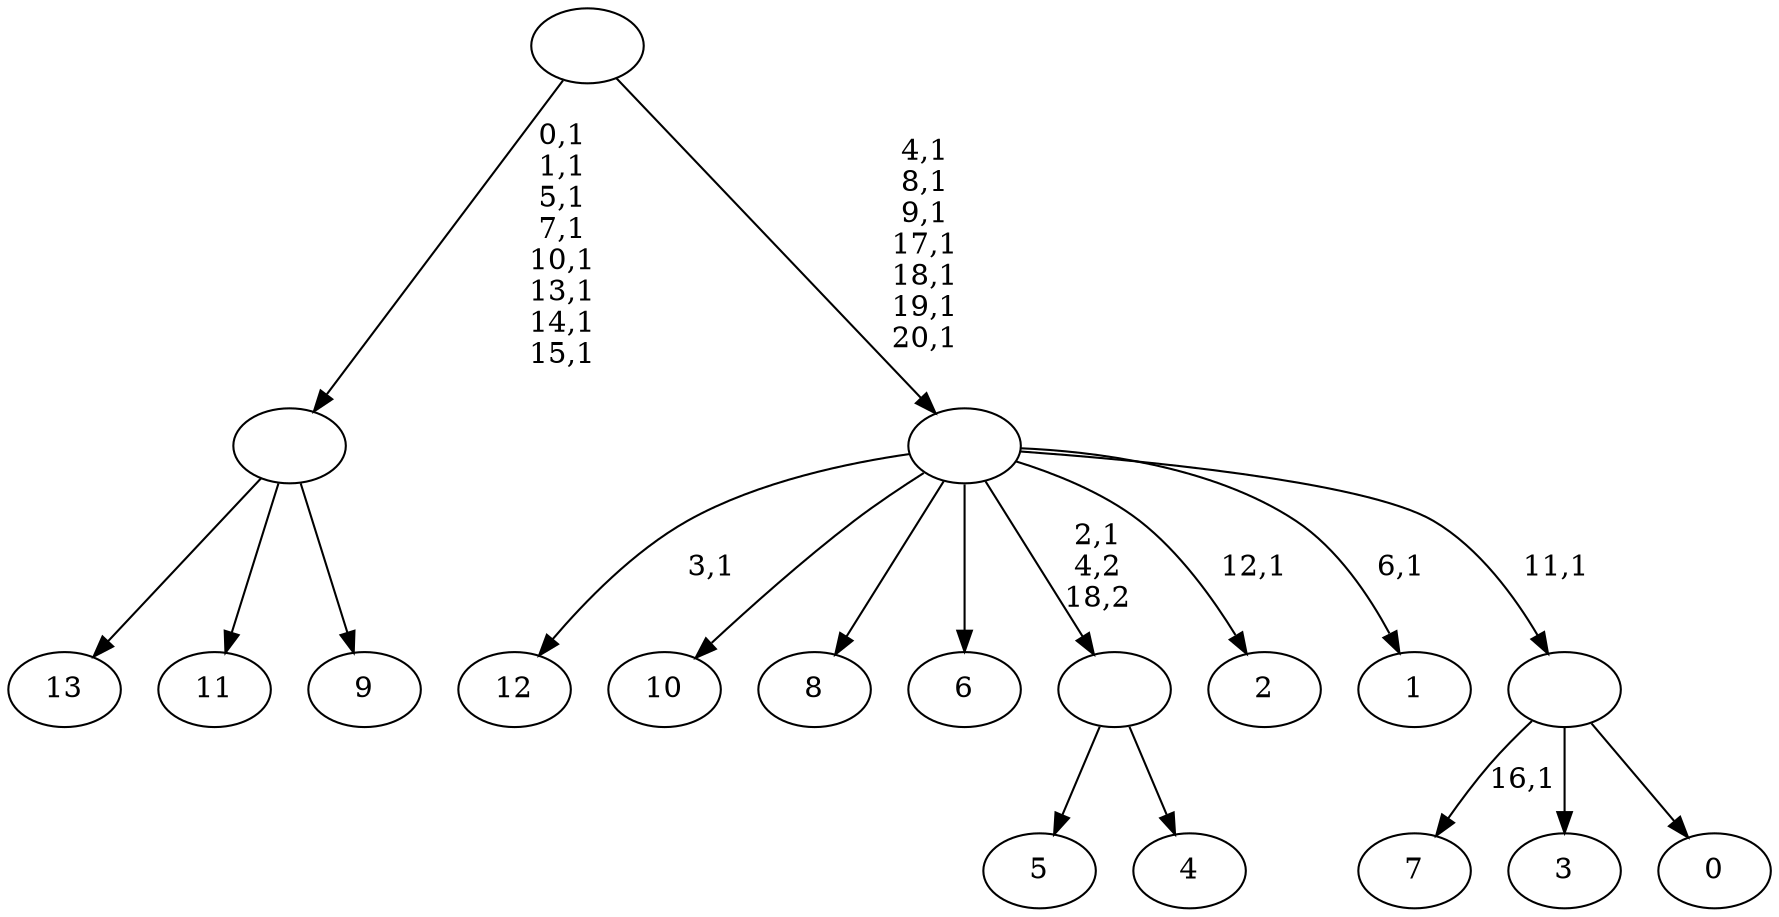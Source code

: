 digraph T {
	35 [label="13"]
	34 [label="12"]
	32 [label="11"]
	31 [label="10"]
	30 [label="9"]
	29 [label=""]
	21 [label="8"]
	20 [label="7"]
	18 [label="6"]
	17 [label="5"]
	16 [label="4"]
	15 [label=""]
	14 [label="3"]
	13 [label="2"]
	11 [label="1"]
	9 [label="0"]
	8 [label=""]
	7 [label=""]
	0 [label=""]
	29 -> 35 [label=""]
	29 -> 32 [label=""]
	29 -> 30 [label=""]
	15 -> 17 [label=""]
	15 -> 16 [label=""]
	8 -> 20 [label="16,1"]
	8 -> 14 [label=""]
	8 -> 9 [label=""]
	7 -> 11 [label="6,1"]
	7 -> 13 [label="12,1"]
	7 -> 34 [label="3,1"]
	7 -> 31 [label=""]
	7 -> 21 [label=""]
	7 -> 18 [label=""]
	7 -> 15 [label="2,1\n4,2\n18,2"]
	7 -> 8 [label="11,1"]
	0 -> 7 [label="4,1\n8,1\n9,1\n17,1\n18,1\n19,1\n20,1"]
	0 -> 29 [label="0,1\n1,1\n5,1\n7,1\n10,1\n13,1\n14,1\n15,1"]
}
